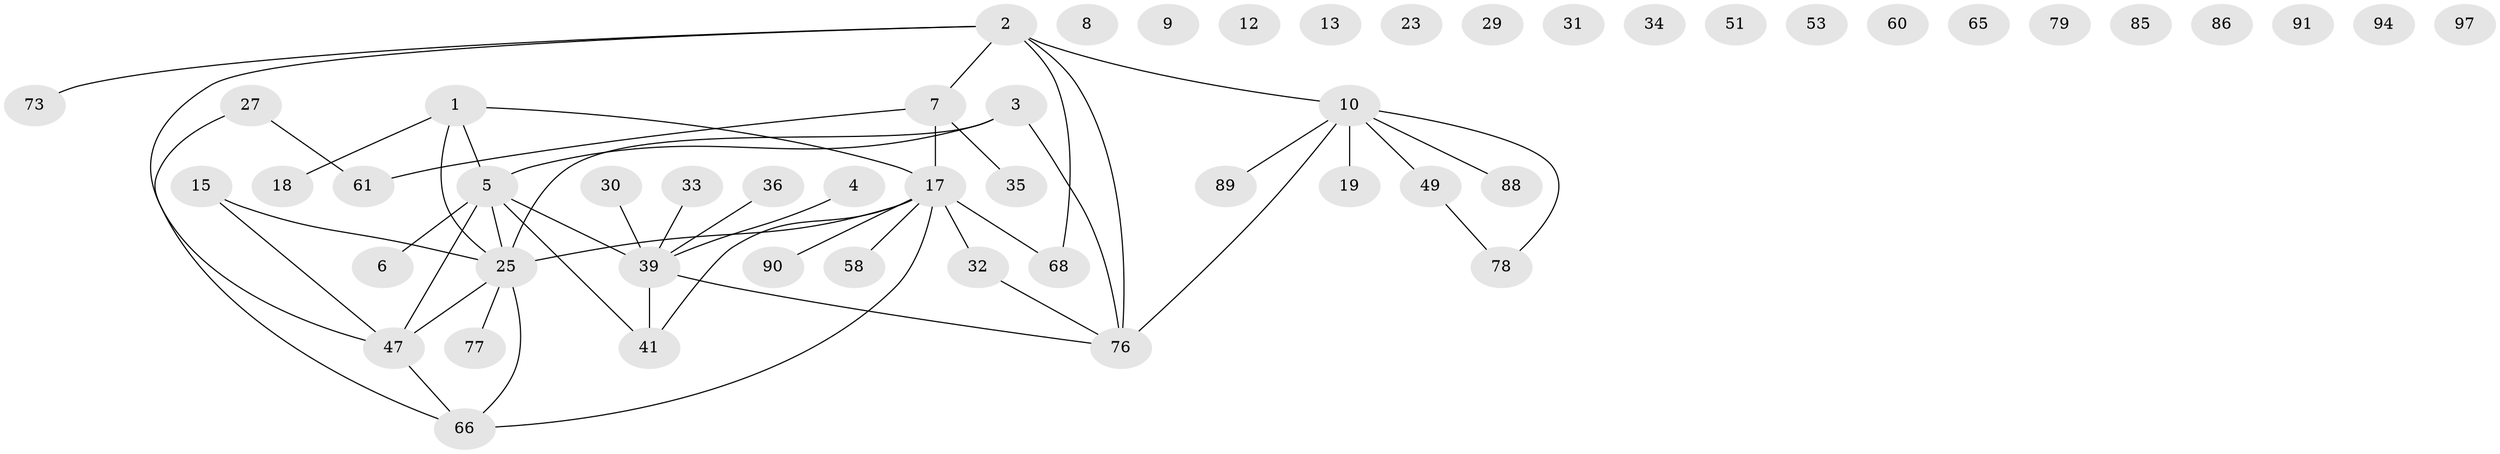 // original degree distribution, {2: 0.2767857142857143, 3: 0.13392857142857142, 1: 0.25892857142857145, 4: 0.11607142857142858, 0: 0.15178571428571427, 5: 0.017857142857142856, 7: 0.017857142857142856, 6: 0.026785714285714284}
// Generated by graph-tools (version 1.1) at 2025/16/03/04/25 18:16:34]
// undirected, 52 vertices, 50 edges
graph export_dot {
graph [start="1"]
  node [color=gray90,style=filled];
  1 [super="+72"];
  2 [super="+56+14"];
  3 [super="+40"];
  4 [super="+21+11"];
  5 [super="+96+44"];
  6;
  7 [super="+52+59+22"];
  8;
  9;
  10 [super="+71+93"];
  12 [super="+20"];
  13;
  15 [super="+37+26+70"];
  17 [super="+62+105+63+24"];
  18 [super="+112"];
  19;
  23;
  25 [super="+64+57+100+69"];
  27 [super="+42"];
  29;
  30 [super="+67"];
  31;
  32;
  33;
  34;
  35;
  36;
  39 [super="+54+83"];
  41 [super="+45"];
  47 [super="+50"];
  49 [super="+104"];
  51;
  53;
  58 [super="+98"];
  60;
  61 [super="+103+84"];
  65;
  66 [super="+74"];
  68 [super="+87"];
  73;
  76 [super="+95"];
  77;
  78 [super="+82"];
  79;
  85;
  86;
  88;
  89;
  90;
  91;
  94;
  97;
  1 -- 18;
  1 -- 5;
  1 -- 17;
  1 -- 25;
  2 -- 73;
  2 -- 47;
  2 -- 68;
  2 -- 7;
  2 -- 10;
  2 -- 76;
  3 -- 5;
  3 -- 25;
  3 -- 76;
  4 -- 39;
  5 -- 6;
  5 -- 39;
  5 -- 41;
  5 -- 47;
  5 -- 25;
  7 -- 35;
  7 -- 61;
  7 -- 17 [weight=2];
  10 -- 49;
  10 -- 88;
  10 -- 89;
  10 -- 78;
  10 -- 76;
  10 -- 19;
  15 -- 25;
  15 -- 47;
  17 -- 25 [weight=2];
  17 -- 68;
  17 -- 41;
  17 -- 90;
  17 -- 66;
  17 -- 32;
  17 -- 58;
  25 -- 47;
  25 -- 66;
  25 -- 77;
  27 -- 61;
  27 -- 66;
  30 -- 39;
  32 -- 76;
  33 -- 39;
  36 -- 39;
  39 -- 76;
  39 -- 41;
  47 -- 66;
  49 -- 78;
}
